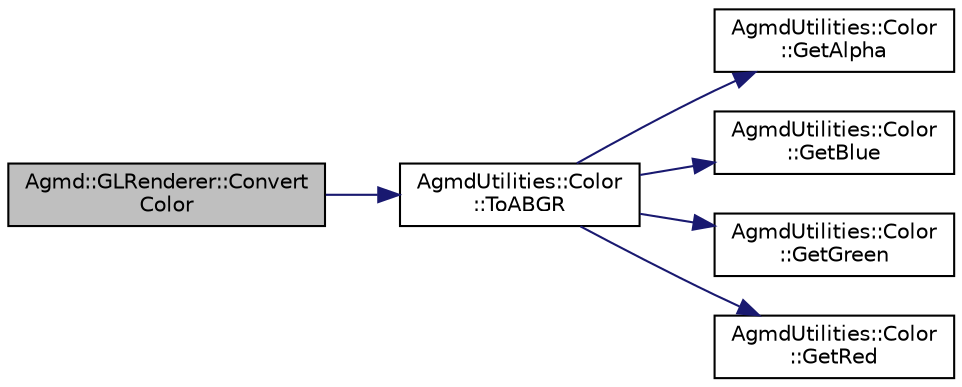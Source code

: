 digraph "Agmd::GLRenderer::ConvertColor"
{
  edge [fontname="Helvetica",fontsize="10",labelfontname="Helvetica",labelfontsize="10"];
  node [fontname="Helvetica",fontsize="10",shape=record];
  rankdir="LR";
  Node1 [label="Agmd::GLRenderer::Convert\lColor",height=0.2,width=0.4,color="black", fillcolor="grey75", style="filled" fontcolor="black"];
  Node1 -> Node2 [color="midnightblue",fontsize="10",style="solid",fontname="Helvetica"];
  Node2 [label="AgmdUtilities::Color\l::ToABGR",height=0.2,width=0.4,color="black", fillcolor="white", style="filled",URL="$class_agmd_utilities_1_1_color.html#af6d663a5c81dfc3d48d5d697e74bb8e9"];
  Node2 -> Node3 [color="midnightblue",fontsize="10",style="solid",fontname="Helvetica"];
  Node3 [label="AgmdUtilities::Color\l::GetAlpha",height=0.2,width=0.4,color="black", fillcolor="white", style="filled",URL="$class_agmd_utilities_1_1_color.html#a92247903675f8e49fee46a3da21919e4"];
  Node2 -> Node4 [color="midnightblue",fontsize="10",style="solid",fontname="Helvetica"];
  Node4 [label="AgmdUtilities::Color\l::GetBlue",height=0.2,width=0.4,color="black", fillcolor="white", style="filled",URL="$class_agmd_utilities_1_1_color.html#aa04427de40c66eba4758f2432f4fe070"];
  Node2 -> Node5 [color="midnightblue",fontsize="10",style="solid",fontname="Helvetica"];
  Node5 [label="AgmdUtilities::Color\l::GetGreen",height=0.2,width=0.4,color="black", fillcolor="white", style="filled",URL="$class_agmd_utilities_1_1_color.html#a4a054190138513e2243be3ea4b0d58de"];
  Node2 -> Node6 [color="midnightblue",fontsize="10",style="solid",fontname="Helvetica"];
  Node6 [label="AgmdUtilities::Color\l::GetRed",height=0.2,width=0.4,color="black", fillcolor="white", style="filled",URL="$class_agmd_utilities_1_1_color.html#a40d77aafec227fe98e0efbbcf7c3922b"];
}
